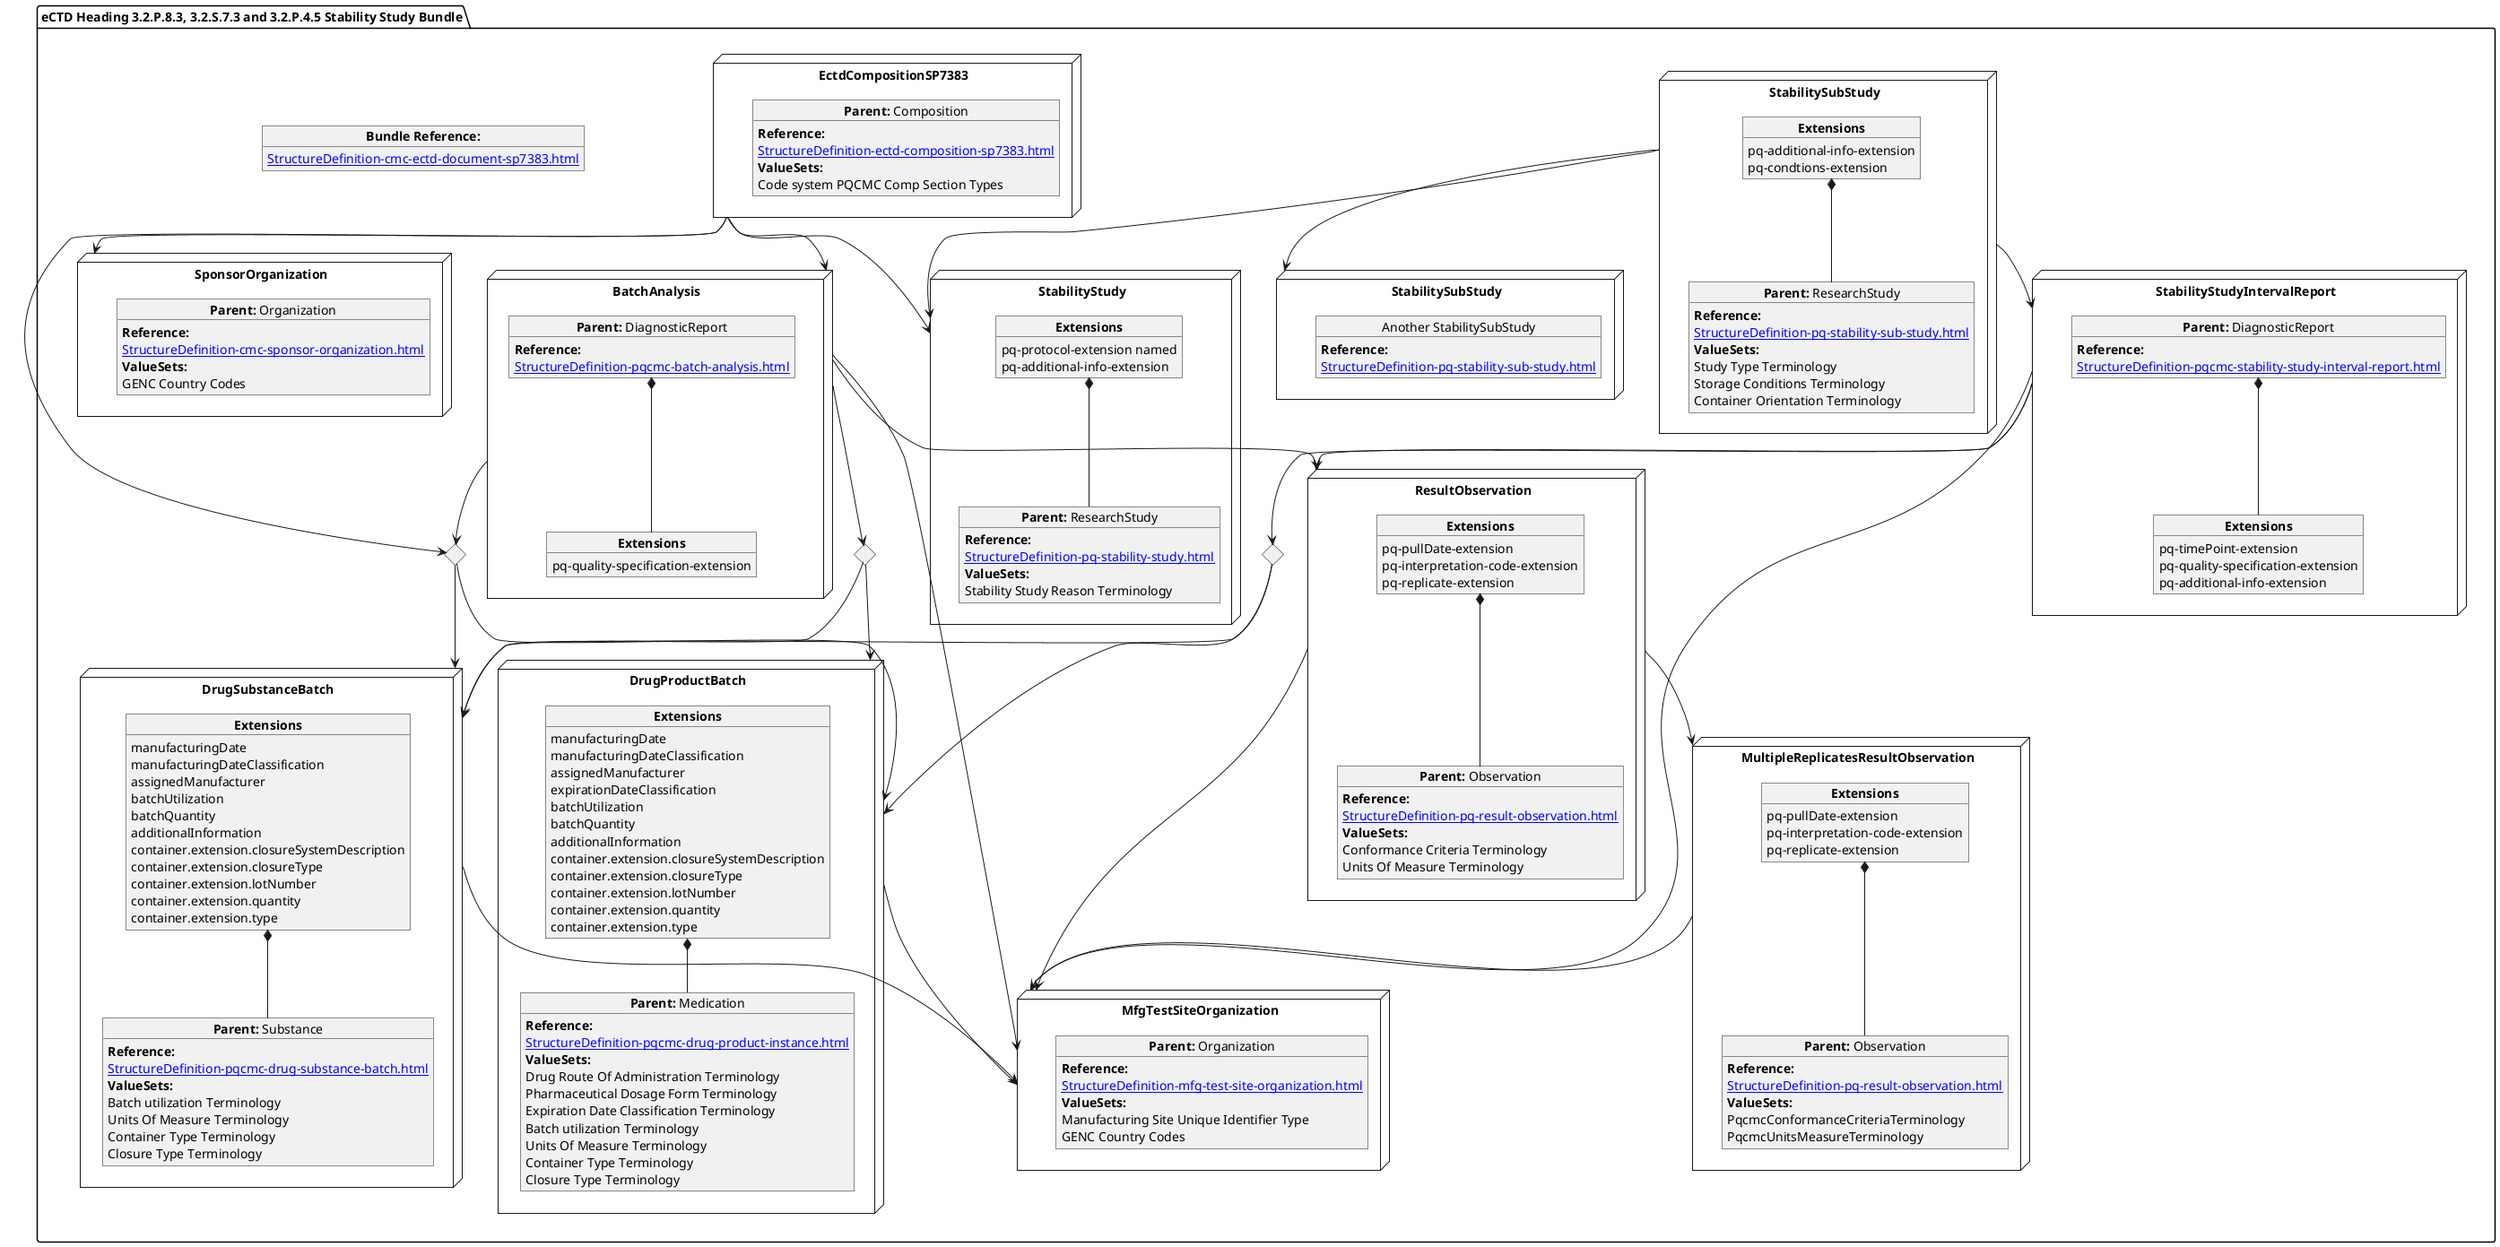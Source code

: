@startuml Stability
allowmixing
'Mixed model of use case and object
package "eCTD Heading 3.2.P.8.3, 3.2.S.7.3 and 3.2.P.4.5 Stability Study Bundle" as NODES {

object "**Bundle Reference:**" as objbun {
              [[StructureDefinition-cmc-ectd-document-sp7383.html]]
    }  
node "DrugProductBatch" as NN { 
      object "**Parent:** Medication" as obj3 {
         **Reference:**
      [[StructureDefinition-pqcmc-drug-product-instance.html]]
        **ValueSets:**
        Drug Route Of Administration Terminology
        Pharmaceutical Dosage Form Terminology
        Expiration Date Classification Terminology
        Batch utilization Terminology
        Units Of Measure Terminology 
        Container Type Terminology
        Closure Type Terminology        
      }

      object "**Extensions**" as objExsBatch  {
                manufacturingDate
                manufacturingDateClassification
                assignedManufacturer
                expirationDateClassification
                batchUtilization
                batchQuantity
                additionalInformation
                container.extension.closureSystemDescription
                container.extension.closureType
                container.extension.lotNumber
                container.extension.quantity
                container.extension.type 
}
objExsBatch *-- obj3 
}
diamond CH
diamond CH2
diamond CH3

node "DrugSubstanceBatch" as NNS { 
      object "**Parent:** Substance" as obj4 {
             **Reference:**
      [[StructureDefinition-pqcmc-drug-substance-batch.html]]
                **ValueSets:**
                Batch utilization Terminology
                Units Of Measure Terminology
                Container Type Terminology
                Closure Type Terminology
      }
  object "**Extensions**" as objExs2 {
          manufacturingDate
          manufacturingDateClassification
          assignedManufacturer
          batchUtilization
          batchQuantity
          additionalInformation
          container.extension.closureSystemDescription
          container.extension.closureType
          container.extension.lotNumber
          container.extension.quantity
          container.extension.type
    }

    objExs2 *-- obj4   
}
node "StabilityStudyIntervalReport" as Ninterval { 
      object "**Parent:** DiagnosticReport" as objinterval {
             **Reference:**
      [[StructureDefinition-pqcmc-stability-study-interval-report.html]]
    }
        object "**Extensions**" as objIntEx {
        pq-timePoint-extension
      pq-quality-specification-extension
      pq-additional-info-extension
    }
    objinterval *-- objIntEx 
}

  node "BatchAnalysis" as N2 { 
      object "**Parent:** DiagnosticReport" as obj2 {
             **Reference:**
      [[StructureDefinition-pqcmc-batch-analysis.html]]
    }
        object "**Extensions**" as objQSEx {
        pq-quality-specification-extension
    }
    obj2 *-- objQSEx 
}

node "MfgTestSiteOrganization" as NMFG { 
      object "**Parent:** Organization" as objDP {
             **Reference:**
      [[StructureDefinition-mfg-test-site-organization.html]]
         **ValueSets:**
        Manufacturing Site Unique Identifier Type
	    GENC Country Codes
    }
}

node "StabilitySubStudy" as NSub { 
      object "**Parent:** ResearchStudy" as objSub {
             **Reference:**
      [[StructureDefinition-pq-stability-sub-study.html]]
        **ValueSets:**
        Study Type Terminology
        Storage Conditions Terminology
        Container Orientation Terminology
      }

      object "**Extensions**" as objExsSub  {
        pq-additional-info-extension
        pq-condtions-extension
}
objExsSub *-- objSub 
}


node "StabilityStudy" as NMain { 
      object "**Parent:** ResearchStudy" as objMain {
             **Reference:**
      [[StructureDefinition-pq-stability-study.html]]
        **ValueSets:**
	Stability Study Reason Terminology
      }

      object "**Extensions**" as objExsMain  {
pq-protocol-extension named
pq-additional-info-extension
}
objExsMain *-- objMain 
}

node "StabilitySubStudy" as NSub2 { 
      object "Another StabilitySubStudy" as objSub2 {
             **Reference:**
      [[StructureDefinition-pq-stability-sub-study.html]]

      }
}

node "ResultObservation" as NNOBS { 
      object "**Parent:** Observation" as observ3 {
             **Reference:**
      [[StructureDefinition-pq-result-observation.html]]
        **ValueSets:**
        Conformance Criteria Terminology
        Units Of Measure Terminology    
      }
      object "**Extensions**" as objExsObserv  {
            pq-pullDate-extension
            pq-interpretation-code-extension
            pq-replicate-extension
    }
        objExsObserv *-- observ3 
}

node "MultipleReplicatesResultObservation" as NNstage { 
      object "**Parent:** Observation" as observS {
             **Reference:**
      [[StructureDefinition-pq-result-observation.html]]
        **ValueSets:**
 PqcmcConformanceCriteriaTerminology
 PqcmcUnitsMeasureTerminology
      }
      object "**Extensions**" as objExsStageObs  {
            pq-pullDate-extension
            pq-interpretation-code-extension
            pq-replicate-extension
     }  
        objExsStageObs *-- observS
}

node "EctdCompositionSP7383" as N1 { 
      object "**Parent:** Composition" as obj1 {
      **Reference:**
      [[StructureDefinition-ectd-composition-sp7383.html]]
      **ValueSets:**
  Code system PQCMC Comp Section Types
    }
}
node "SponsorOrganization" as NSO { 
      object "**Parent:** Organization" as objAu {
              **Reference:**
      [[StructureDefinition-cmc-sponsor-organization.html]]
        **ValueSets:**
        GENC Country Codes
    }
}

CH --> NN
CH --> NNS
CH2 --> NN
CH2 --> NNS
CH3 --> NN
CH3 --> NNS
N1 --> CH
N1 --> N2
N1 --> NSO
N2 --> CH
N2 --> CH2
N2 --> NMFG
N2 --> NNOBS
Ninterval --> CH3
Ninterval --> NMFG
Ninterval --> NNOBS
NN --> NMFG
NNOBS --> NMFG
NNOBS --> NNstage
NNS --> NMFG
NNstage --> NMFG
NSub --> Ninterval
N1 --> NMain
NSub --> NSub2
NSub --> NMain
}
@enduml